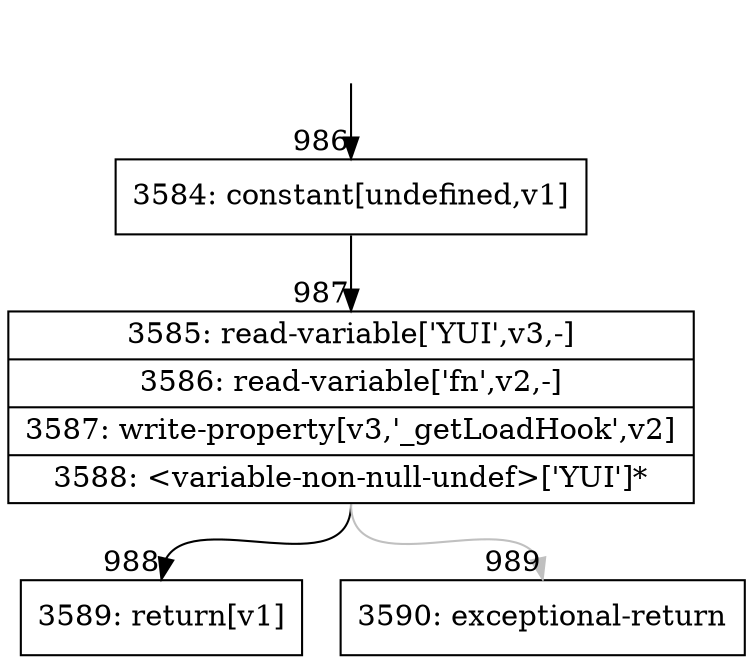 digraph {
rankdir="TD"
BB_entry42[shape=none,label=""];
BB_entry42 -> BB986 [tailport=s, headport=n, headlabel="    986"]
BB986 [shape=record label="{3584: constant[undefined,v1]}" ] 
BB986 -> BB987 [tailport=s, headport=n, headlabel="      987"]
BB987 [shape=record label="{3585: read-variable['YUI',v3,-]|3586: read-variable['fn',v2,-]|3587: write-property[v3,'_getLoadHook',v2]|3588: \<variable-non-null-undef\>['YUI']*}" ] 
BB987 -> BB988 [tailport=s, headport=n, headlabel="      988"]
BB987 -> BB989 [tailport=s, headport=n, color=gray, headlabel="      989"]
BB988 [shape=record label="{3589: return[v1]}" ] 
BB989 [shape=record label="{3590: exceptional-return}" ] 
//#$~ 1579
}
